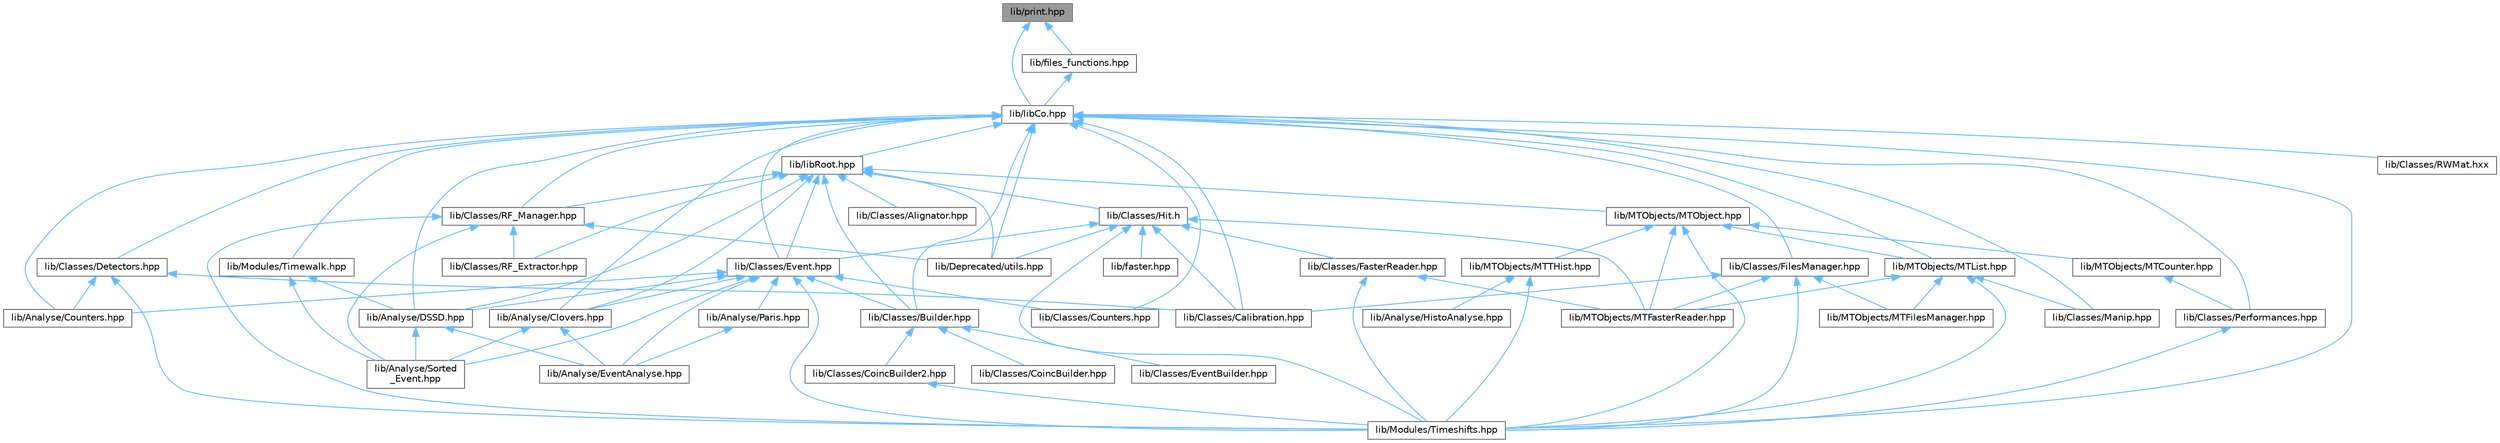 digraph "lib/print.hpp"
{
 // LATEX_PDF_SIZE
  bgcolor="transparent";
  edge [fontname=Helvetica,fontsize=10,labelfontname=Helvetica,labelfontsize=10];
  node [fontname=Helvetica,fontsize=10,shape=box,height=0.2,width=0.4];
  Node1 [id="Node000001",label="lib/print.hpp",height=0.2,width=0.4,color="gray40", fillcolor="grey60", style="filled", fontcolor="black",tooltip=" "];
  Node1 -> Node2 [id="edge1_Node000001_Node000002",dir="back",color="steelblue1",style="solid",tooltip=" "];
  Node2 [id="Node000002",label="lib/files_functions.hpp",height=0.2,width=0.4,color="grey40", fillcolor="white", style="filled",URL="$files__functions_8hpp.html",tooltip=" "];
  Node2 -> Node3 [id="edge2_Node000002_Node000003",dir="back",color="steelblue1",style="solid",tooltip=" "];
  Node3 [id="Node000003",label="lib/libCo.hpp",height=0.2,width=0.4,color="grey40", fillcolor="white", style="filled",URL="$lib_co_8hpp.html",tooltip=" "];
  Node3 -> Node4 [id="edge3_Node000003_Node000004",dir="back",color="steelblue1",style="solid",tooltip=" "];
  Node4 [id="Node000004",label="lib/Analyse/Clovers.hpp",height=0.2,width=0.4,color="grey40", fillcolor="white", style="filled",URL="$_clovers_8hpp.html",tooltip=" "];
  Node4 -> Node5 [id="edge4_Node000004_Node000005",dir="back",color="steelblue1",style="solid",tooltip=" "];
  Node5 [id="Node000005",label="lib/Analyse/EventAnalyse.hpp",height=0.2,width=0.4,color="grey40", fillcolor="white", style="filled",URL="$_event_analyse_8hpp.html",tooltip=" "];
  Node4 -> Node6 [id="edge5_Node000004_Node000006",dir="back",color="steelblue1",style="solid",tooltip=" "];
  Node6 [id="Node000006",label="lib/Analyse/Sorted\l_Event.hpp",height=0.2,width=0.4,color="grey40", fillcolor="white", style="filled",URL="$_sorted___event_8hpp.html",tooltip=" "];
  Node3 -> Node7 [id="edge6_Node000003_Node000007",dir="back",color="steelblue1",style="solid",tooltip=" "];
  Node7 [id="Node000007",label="lib/Analyse/Counters.hpp",height=0.2,width=0.4,color="grey40", fillcolor="white", style="filled",URL="$_analyse_2_counters_8hpp.html",tooltip=" "];
  Node3 -> Node8 [id="edge7_Node000003_Node000008",dir="back",color="steelblue1",style="solid",tooltip=" "];
  Node8 [id="Node000008",label="lib/Analyse/DSSD.hpp",height=0.2,width=0.4,color="grey40", fillcolor="white", style="filled",URL="$_d_s_s_d_8hpp.html",tooltip=" "];
  Node8 -> Node5 [id="edge8_Node000008_Node000005",dir="back",color="steelblue1",style="solid",tooltip=" "];
  Node8 -> Node6 [id="edge9_Node000008_Node000006",dir="back",color="steelblue1",style="solid",tooltip=" "];
  Node3 -> Node9 [id="edge10_Node000003_Node000009",dir="back",color="steelblue1",style="solid",tooltip=" "];
  Node9 [id="Node000009",label="lib/Classes/Builder.hpp",height=0.2,width=0.4,color="grey40", fillcolor="white", style="filled",URL="$_builder_8hpp.html",tooltip=" "];
  Node9 -> Node10 [id="edge11_Node000009_Node000010",dir="back",color="steelblue1",style="solid",tooltip=" "];
  Node10 [id="Node000010",label="lib/Classes/CoincBuilder.hpp",height=0.2,width=0.4,color="grey40", fillcolor="white", style="filled",URL="$_coinc_builder_8hpp.html",tooltip=" "];
  Node9 -> Node11 [id="edge12_Node000009_Node000011",dir="back",color="steelblue1",style="solid",tooltip=" "];
  Node11 [id="Node000011",label="lib/Classes/CoincBuilder2.hpp",height=0.2,width=0.4,color="grey40", fillcolor="white", style="filled",URL="$_coinc_builder2_8hpp.html",tooltip=" "];
  Node11 -> Node12 [id="edge13_Node000011_Node000012",dir="back",color="steelblue1",style="solid",tooltip=" "];
  Node12 [id="Node000012",label="lib/Modules/Timeshifts.hpp",height=0.2,width=0.4,color="grey40", fillcolor="white", style="filled",URL="$_timeshifts_8hpp.html",tooltip=" "];
  Node9 -> Node13 [id="edge14_Node000009_Node000013",dir="back",color="steelblue1",style="solid",tooltip=" "];
  Node13 [id="Node000013",label="lib/Classes/EventBuilder.hpp",height=0.2,width=0.4,color="grey40", fillcolor="white", style="filled",URL="$_event_builder_8hpp.html",tooltip=" "];
  Node3 -> Node14 [id="edge15_Node000003_Node000014",dir="back",color="steelblue1",style="solid",tooltip=" "];
  Node14 [id="Node000014",label="lib/Classes/Calibration.hpp",height=0.2,width=0.4,color="grey40", fillcolor="white", style="filled",URL="$_calibration_8hpp.html",tooltip=" "];
  Node3 -> Node15 [id="edge16_Node000003_Node000015",dir="back",color="steelblue1",style="solid",tooltip=" "];
  Node15 [id="Node000015",label="lib/Classes/Counters.hpp",height=0.2,width=0.4,color="grey40", fillcolor="white", style="filled",URL="$_classes_2_counters_8hpp.html",tooltip=" "];
  Node3 -> Node16 [id="edge17_Node000003_Node000016",dir="back",color="steelblue1",style="solid",tooltip=" "];
  Node16 [id="Node000016",label="lib/Classes/Detectors.hpp",height=0.2,width=0.4,color="grey40", fillcolor="white", style="filled",URL="$_detectors_8hpp.html",tooltip=" "];
  Node16 -> Node7 [id="edge18_Node000016_Node000007",dir="back",color="steelblue1",style="solid",tooltip=" "];
  Node16 -> Node14 [id="edge19_Node000016_Node000014",dir="back",color="steelblue1",style="solid",tooltip=" "];
  Node16 -> Node12 [id="edge20_Node000016_Node000012",dir="back",color="steelblue1",style="solid",tooltip=" "];
  Node3 -> Node17 [id="edge21_Node000003_Node000017",dir="back",color="steelblue1",style="solid",tooltip=" "];
  Node17 [id="Node000017",label="lib/Classes/Event.hpp",height=0.2,width=0.4,color="grey40", fillcolor="white", style="filled",URL="$_event_8hpp.html",tooltip=" "];
  Node17 -> Node4 [id="edge22_Node000017_Node000004",dir="back",color="steelblue1",style="solid",tooltip=" "];
  Node17 -> Node7 [id="edge23_Node000017_Node000007",dir="back",color="steelblue1",style="solid",tooltip=" "];
  Node17 -> Node8 [id="edge24_Node000017_Node000008",dir="back",color="steelblue1",style="solid",tooltip=" "];
  Node17 -> Node5 [id="edge25_Node000017_Node000005",dir="back",color="steelblue1",style="solid",tooltip=" "];
  Node17 -> Node18 [id="edge26_Node000017_Node000018",dir="back",color="steelblue1",style="solid",tooltip=" "];
  Node18 [id="Node000018",label="lib/Analyse/Paris.hpp",height=0.2,width=0.4,color="grey40", fillcolor="white", style="filled",URL="$_paris_8hpp.html",tooltip=" "];
  Node18 -> Node5 [id="edge27_Node000018_Node000005",dir="back",color="steelblue1",style="solid",tooltip=" "];
  Node17 -> Node6 [id="edge28_Node000017_Node000006",dir="back",color="steelblue1",style="solid",tooltip=" "];
  Node17 -> Node9 [id="edge29_Node000017_Node000009",dir="back",color="steelblue1",style="solid",tooltip=" "];
  Node17 -> Node15 [id="edge30_Node000017_Node000015",dir="back",color="steelblue1",style="solid",tooltip=" "];
  Node17 -> Node12 [id="edge31_Node000017_Node000012",dir="back",color="steelblue1",style="solid",tooltip=" "];
  Node3 -> Node19 [id="edge32_Node000003_Node000019",dir="back",color="steelblue1",style="solid",tooltip=" "];
  Node19 [id="Node000019",label="lib/Classes/FilesManager.hpp",height=0.2,width=0.4,color="grey40", fillcolor="white", style="filled",URL="$_files_manager_8hpp.html",tooltip=" "];
  Node19 -> Node14 [id="edge33_Node000019_Node000014",dir="back",color="steelblue1",style="solid",tooltip=" "];
  Node19 -> Node20 [id="edge34_Node000019_Node000020",dir="back",color="steelblue1",style="solid",tooltip=" "];
  Node20 [id="Node000020",label="lib/MTObjects/MTFasterReader.hpp",height=0.2,width=0.4,color="grey40", fillcolor="white", style="filled",URL="$_m_t_faster_reader_8hpp.html",tooltip=" "];
  Node19 -> Node21 [id="edge35_Node000019_Node000021",dir="back",color="steelblue1",style="solid",tooltip=" "];
  Node21 [id="Node000021",label="lib/MTObjects/MTFilesManager.hpp",height=0.2,width=0.4,color="grey40", fillcolor="white", style="filled",URL="$_m_t_files_manager_8hpp.html",tooltip=" "];
  Node19 -> Node12 [id="edge36_Node000019_Node000012",dir="back",color="steelblue1",style="solid",tooltip=" "];
  Node3 -> Node22 [id="edge37_Node000003_Node000022",dir="back",color="steelblue1",style="solid",tooltip=" "];
  Node22 [id="Node000022",label="lib/Classes/Manip.hpp",height=0.2,width=0.4,color="grey40", fillcolor="white", style="filled",URL="$_manip_8hpp.html",tooltip=" "];
  Node3 -> Node23 [id="edge38_Node000003_Node000023",dir="back",color="steelblue1",style="solid",tooltip=" "];
  Node23 [id="Node000023",label="lib/Classes/Performances.hpp",height=0.2,width=0.4,color="grey40", fillcolor="white", style="filled",URL="$_performances_8hpp.html",tooltip=" "];
  Node23 -> Node12 [id="edge39_Node000023_Node000012",dir="back",color="steelblue1",style="solid",tooltip=" "];
  Node3 -> Node24 [id="edge40_Node000003_Node000024",dir="back",color="steelblue1",style="solid",tooltip=" "];
  Node24 [id="Node000024",label="lib/Classes/RF_Manager.hpp",height=0.2,width=0.4,color="grey40", fillcolor="white", style="filled",URL="$_r_f___manager_8hpp.html",tooltip=" "];
  Node24 -> Node6 [id="edge41_Node000024_Node000006",dir="back",color="steelblue1",style="solid",tooltip=" "];
  Node24 -> Node25 [id="edge42_Node000024_Node000025",dir="back",color="steelblue1",style="solid",tooltip=" "];
  Node25 [id="Node000025",label="lib/Classes/RF_Extractor.hpp",height=0.2,width=0.4,color="grey40", fillcolor="white", style="filled",URL="$_r_f___extractor_8hpp.html",tooltip=" "];
  Node24 -> Node26 [id="edge43_Node000024_Node000026",dir="back",color="steelblue1",style="solid",tooltip=" "];
  Node26 [id="Node000026",label="lib/Deprecated/utils.hpp",height=0.2,width=0.4,color="grey40", fillcolor="white", style="filled",URL="$utils_8hpp.html",tooltip=" "];
  Node24 -> Node12 [id="edge44_Node000024_Node000012",dir="back",color="steelblue1",style="solid",tooltip=" "];
  Node3 -> Node27 [id="edge45_Node000003_Node000027",dir="back",color="steelblue1",style="solid",tooltip=" "];
  Node27 [id="Node000027",label="lib/Classes/RWMat.hxx",height=0.2,width=0.4,color="grey40", fillcolor="white", style="filled",URL="$_r_w_mat_8hxx.html",tooltip=" "];
  Node3 -> Node26 [id="edge46_Node000003_Node000026",dir="back",color="steelblue1",style="solid",tooltip=" "];
  Node3 -> Node28 [id="edge47_Node000003_Node000028",dir="back",color="steelblue1",style="solid",tooltip=" "];
  Node28 [id="Node000028",label="lib/MTObjects/MTList.hpp",height=0.2,width=0.4,color="grey40", fillcolor="white", style="filled",URL="$_m_t_list_8hpp.html",tooltip=" "];
  Node28 -> Node22 [id="edge48_Node000028_Node000022",dir="back",color="steelblue1",style="solid",tooltip=" "];
  Node28 -> Node20 [id="edge49_Node000028_Node000020",dir="back",color="steelblue1",style="solid",tooltip=" "];
  Node28 -> Node21 [id="edge50_Node000028_Node000021",dir="back",color="steelblue1",style="solid",tooltip=" "];
  Node28 -> Node12 [id="edge51_Node000028_Node000012",dir="back",color="steelblue1",style="solid",tooltip=" "];
  Node3 -> Node12 [id="edge52_Node000003_Node000012",dir="back",color="steelblue1",style="solid",tooltip=" "];
  Node3 -> Node29 [id="edge53_Node000003_Node000029",dir="back",color="steelblue1",style="solid",tooltip=" "];
  Node29 [id="Node000029",label="lib/Modules/Timewalk.hpp",height=0.2,width=0.4,color="grey40", fillcolor="white", style="filled",URL="$_timewalk_8hpp.html",tooltip=" "];
  Node29 -> Node8 [id="edge54_Node000029_Node000008",dir="back",color="steelblue1",style="solid",tooltip=" "];
  Node29 -> Node6 [id="edge55_Node000029_Node000006",dir="back",color="steelblue1",style="solid",tooltip=" "];
  Node3 -> Node30 [id="edge56_Node000003_Node000030",dir="back",color="steelblue1",style="solid",tooltip=" "];
  Node30 [id="Node000030",label="lib/libRoot.hpp",height=0.2,width=0.4,color="grey40", fillcolor="white", style="filled",URL="$lib_root_8hpp.html",tooltip=" "];
  Node30 -> Node4 [id="edge57_Node000030_Node000004",dir="back",color="steelblue1",style="solid",tooltip=" "];
  Node30 -> Node8 [id="edge58_Node000030_Node000008",dir="back",color="steelblue1",style="solid",tooltip=" "];
  Node30 -> Node31 [id="edge59_Node000030_Node000031",dir="back",color="steelblue1",style="solid",tooltip=" "];
  Node31 [id="Node000031",label="lib/Classes/Alignator.hpp",height=0.2,width=0.4,color="grey40", fillcolor="white", style="filled",URL="$_alignator_8hpp.html",tooltip=" "];
  Node30 -> Node9 [id="edge60_Node000030_Node000009",dir="back",color="steelblue1",style="solid",tooltip=" "];
  Node30 -> Node17 [id="edge61_Node000030_Node000017",dir="back",color="steelblue1",style="solid",tooltip=" "];
  Node30 -> Node32 [id="edge62_Node000030_Node000032",dir="back",color="steelblue1",style="solid",tooltip=" "];
  Node32 [id="Node000032",label="lib/Classes/Hit.h",height=0.2,width=0.4,color="grey40", fillcolor="white", style="filled",URL="$_hit_8h.html",tooltip=" "];
  Node32 -> Node14 [id="edge63_Node000032_Node000014",dir="back",color="steelblue1",style="solid",tooltip=" "];
  Node32 -> Node17 [id="edge64_Node000032_Node000017",dir="back",color="steelblue1",style="solid",tooltip=" "];
  Node32 -> Node33 [id="edge65_Node000032_Node000033",dir="back",color="steelblue1",style="solid",tooltip=" "];
  Node33 [id="Node000033",label="lib/Classes/FasterReader.hpp",height=0.2,width=0.4,color="grey40", fillcolor="white", style="filled",URL="$_faster_reader_8hpp.html",tooltip=" "];
  Node33 -> Node20 [id="edge66_Node000033_Node000020",dir="back",color="steelblue1",style="solid",tooltip=" "];
  Node33 -> Node12 [id="edge67_Node000033_Node000012",dir="back",color="steelblue1",style="solid",tooltip=" "];
  Node32 -> Node26 [id="edge68_Node000032_Node000026",dir="back",color="steelblue1",style="solid",tooltip=" "];
  Node32 -> Node20 [id="edge69_Node000032_Node000020",dir="back",color="steelblue1",style="solid",tooltip=" "];
  Node32 -> Node12 [id="edge70_Node000032_Node000012",dir="back",color="steelblue1",style="solid",tooltip=" "];
  Node32 -> Node34 [id="edge71_Node000032_Node000034",dir="back",color="steelblue1",style="solid",tooltip=" "];
  Node34 [id="Node000034",label="lib/faster.hpp",height=0.2,width=0.4,color="grey40", fillcolor="white", style="filled",URL="$faster_8hpp.html",tooltip=" "];
  Node30 -> Node25 [id="edge72_Node000030_Node000025",dir="back",color="steelblue1",style="solid",tooltip=" "];
  Node30 -> Node24 [id="edge73_Node000030_Node000024",dir="back",color="steelblue1",style="solid",tooltip=" "];
  Node30 -> Node26 [id="edge74_Node000030_Node000026",dir="back",color="steelblue1",style="solid",tooltip=" "];
  Node30 -> Node35 [id="edge75_Node000030_Node000035",dir="back",color="steelblue1",style="solid",tooltip=" "];
  Node35 [id="Node000035",label="lib/MTObjects/MTObject.hpp",height=0.2,width=0.4,color="grey40", fillcolor="white", style="filled",URL="$_m_t_object_8hpp.html",tooltip=" "];
  Node35 -> Node36 [id="edge76_Node000035_Node000036",dir="back",color="steelblue1",style="solid",tooltip=" "];
  Node36 [id="Node000036",label="lib/MTObjects/MTCounter.hpp",height=0.2,width=0.4,color="grey40", fillcolor="white", style="filled",URL="$_m_t_counter_8hpp.html",tooltip=" "];
  Node36 -> Node23 [id="edge77_Node000036_Node000023",dir="back",color="steelblue1",style="solid",tooltip=" "];
  Node35 -> Node20 [id="edge78_Node000035_Node000020",dir="back",color="steelblue1",style="solid",tooltip=" "];
  Node35 -> Node28 [id="edge79_Node000035_Node000028",dir="back",color="steelblue1",style="solid",tooltip=" "];
  Node35 -> Node37 [id="edge80_Node000035_Node000037",dir="back",color="steelblue1",style="solid",tooltip=" "];
  Node37 [id="Node000037",label="lib/MTObjects/MTTHist.hpp",height=0.2,width=0.4,color="grey40", fillcolor="white", style="filled",URL="$_m_t_t_hist_8hpp.html",tooltip=" "];
  Node37 -> Node38 [id="edge81_Node000037_Node000038",dir="back",color="steelblue1",style="solid",tooltip=" "];
  Node38 [id="Node000038",label="lib/Analyse/HistoAnalyse.hpp",height=0.2,width=0.4,color="grey40", fillcolor="white", style="filled",URL="$_histo_analyse_8hpp.html",tooltip=" "];
  Node37 -> Node12 [id="edge82_Node000037_Node000012",dir="back",color="steelblue1",style="solid",tooltip=" "];
  Node35 -> Node12 [id="edge83_Node000035_Node000012",dir="back",color="steelblue1",style="solid",tooltip=" "];
  Node1 -> Node3 [id="edge84_Node000001_Node000003",dir="back",color="steelblue1",style="solid",tooltip=" "];
}
